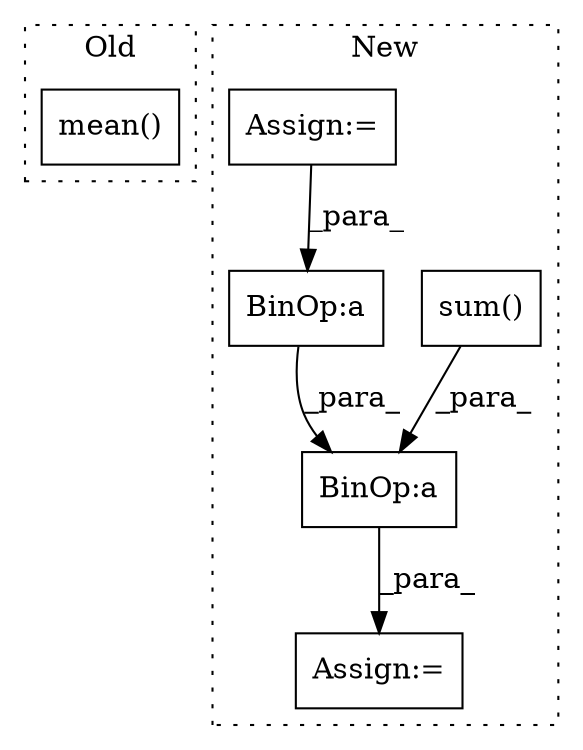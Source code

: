 digraph G {
subgraph cluster0 {
1 [label="mean()" a="75" s="1212" l="33" shape="box"];
label = "Old";
style="dotted";
}
subgraph cluster1 {
2 [label="sum()" a="75" s="1382,1415" l="31,1" shape="box"];
3 [label="Assign:=" a="68" s="1437" l="3" shape="box"];
4 [label="BinOp:a" a="82" s="1379" l="3" shape="box"];
5 [label="BinOp:a" a="82" s="1272" l="3" shape="box"];
6 [label="Assign:=" a="68" s="1214" l="3" shape="box"];
label = "New";
style="dotted";
}
2 -> 4 [label="_para_"];
4 -> 3 [label="_para_"];
5 -> 4 [label="_para_"];
6 -> 5 [label="_para_"];
}